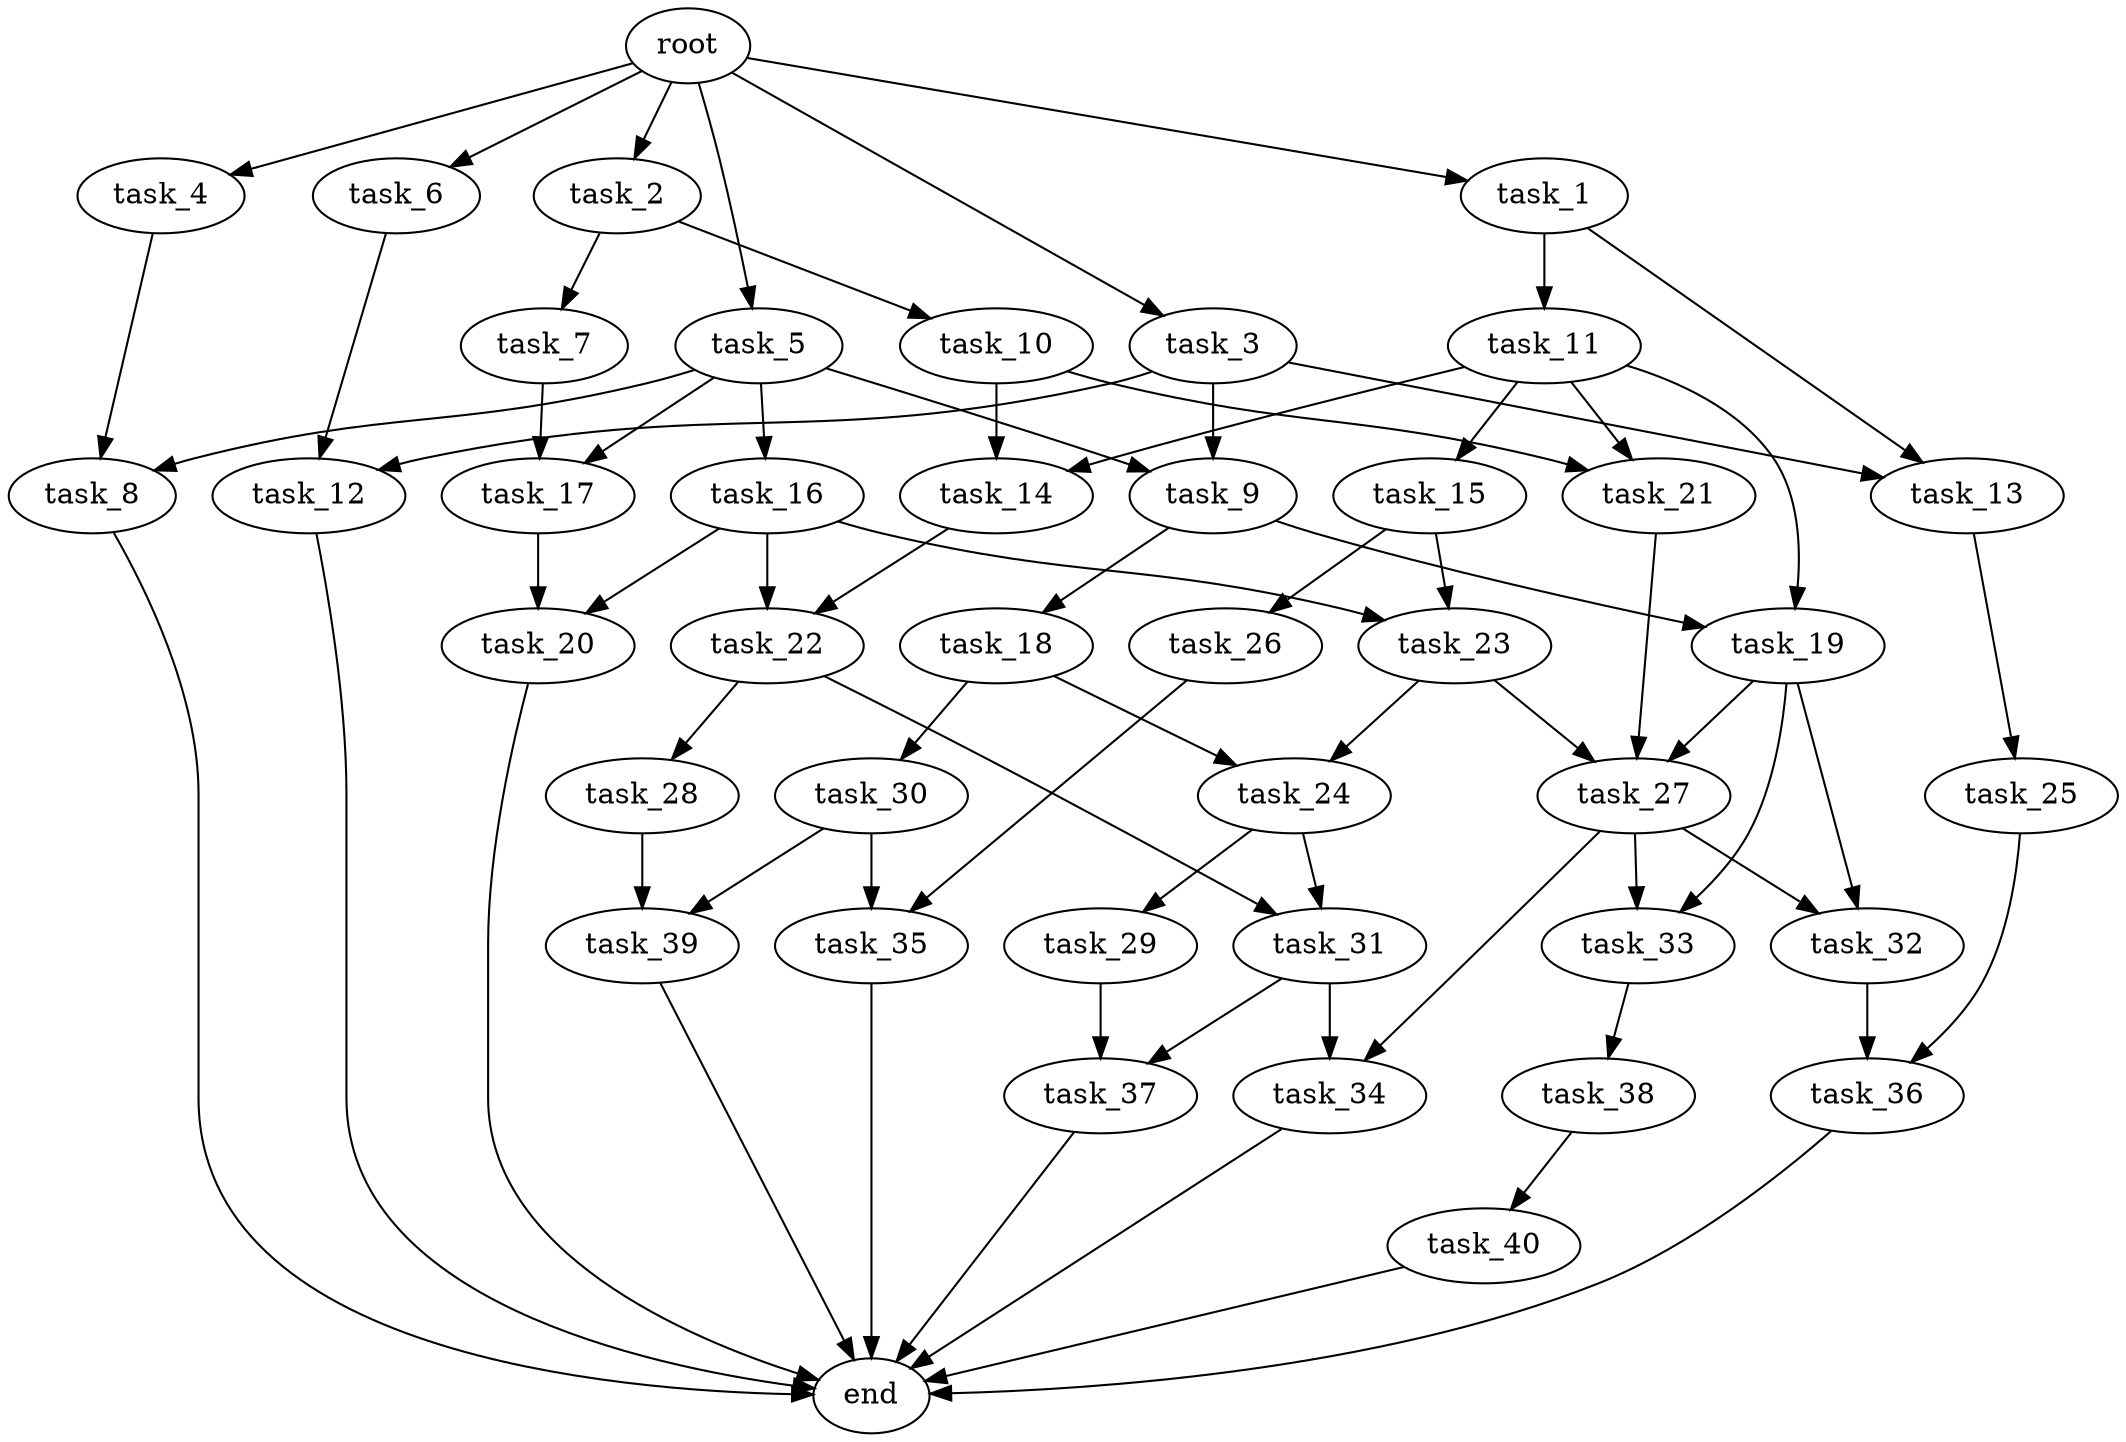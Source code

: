 digraph G {
  root [size="0.000000e+00"];
  task_1 [size="2.156979e+10"];
  task_2 [size="1.650572e+10"];
  task_3 [size="4.906004e+10"];
  task_4 [size="4.839243e+10"];
  task_5 [size="7.999493e+09"];
  task_6 [size="6.019819e+10"];
  task_7 [size="7.705142e+10"];
  task_8 [size="1.319384e+10"];
  task_9 [size="6.520691e+10"];
  task_10 [size="6.749826e+10"];
  task_11 [size="2.841554e+09"];
  task_12 [size="9.591479e+10"];
  task_13 [size="6.954833e+10"];
  task_14 [size="9.638383e+10"];
  task_15 [size="5.348117e+10"];
  task_16 [size="4.752068e+10"];
  task_17 [size="5.447422e+10"];
  task_18 [size="3.524816e+10"];
  task_19 [size="8.406760e+10"];
  task_20 [size="9.359758e+10"];
  task_21 [size="9.407105e+10"];
  task_22 [size="6.849693e+10"];
  task_23 [size="9.001192e+10"];
  task_24 [size="6.983138e+10"];
  task_25 [size="3.088365e+10"];
  task_26 [size="1.153766e+10"];
  task_27 [size="9.178634e+09"];
  task_28 [size="7.699864e+10"];
  task_29 [size="3.288828e+10"];
  task_30 [size="1.884573e+10"];
  task_31 [size="9.538175e+10"];
  task_32 [size="6.721463e+10"];
  task_33 [size="7.856591e+10"];
  task_34 [size="6.369705e+10"];
  task_35 [size="1.817708e+10"];
  task_36 [size="1.247767e+10"];
  task_37 [size="4.577612e+09"];
  task_38 [size="1.211393e+10"];
  task_39 [size="6.934616e+09"];
  task_40 [size="8.421807e+10"];
  end [size="0.000000e+00"];

  root -> task_1 [size="1.000000e-12"];
  root -> task_2 [size="1.000000e-12"];
  root -> task_3 [size="1.000000e-12"];
  root -> task_4 [size="1.000000e-12"];
  root -> task_5 [size="1.000000e-12"];
  root -> task_6 [size="1.000000e-12"];
  task_1 -> task_11 [size="2.841554e+07"];
  task_1 -> task_13 [size="3.477417e+08"];
  task_2 -> task_7 [size="7.705142e+08"];
  task_2 -> task_10 [size="6.749826e+08"];
  task_3 -> task_9 [size="3.260346e+08"];
  task_3 -> task_12 [size="4.795740e+08"];
  task_3 -> task_13 [size="3.477417e+08"];
  task_4 -> task_8 [size="6.596921e+07"];
  task_5 -> task_8 [size="6.596921e+07"];
  task_5 -> task_9 [size="3.260346e+08"];
  task_5 -> task_16 [size="4.752068e+08"];
  task_5 -> task_17 [size="2.723711e+08"];
  task_6 -> task_12 [size="4.795740e+08"];
  task_7 -> task_17 [size="2.723711e+08"];
  task_8 -> end [size="1.000000e-12"];
  task_9 -> task_18 [size="3.524816e+08"];
  task_9 -> task_19 [size="4.203380e+08"];
  task_10 -> task_14 [size="4.819192e+08"];
  task_10 -> task_21 [size="4.703553e+08"];
  task_11 -> task_14 [size="4.819192e+08"];
  task_11 -> task_15 [size="5.348117e+08"];
  task_11 -> task_19 [size="4.203380e+08"];
  task_11 -> task_21 [size="4.703553e+08"];
  task_12 -> end [size="1.000000e-12"];
  task_13 -> task_25 [size="3.088365e+08"];
  task_14 -> task_22 [size="3.424847e+08"];
  task_15 -> task_23 [size="4.500596e+08"];
  task_15 -> task_26 [size="1.153766e+08"];
  task_16 -> task_20 [size="4.679879e+08"];
  task_16 -> task_22 [size="3.424847e+08"];
  task_16 -> task_23 [size="4.500596e+08"];
  task_17 -> task_20 [size="4.679879e+08"];
  task_18 -> task_24 [size="3.491569e+08"];
  task_18 -> task_30 [size="1.884573e+08"];
  task_19 -> task_27 [size="3.059545e+07"];
  task_19 -> task_32 [size="3.360731e+08"];
  task_19 -> task_33 [size="3.928296e+08"];
  task_20 -> end [size="1.000000e-12"];
  task_21 -> task_27 [size="3.059545e+07"];
  task_22 -> task_28 [size="7.699864e+08"];
  task_22 -> task_31 [size="4.769088e+08"];
  task_23 -> task_24 [size="3.491569e+08"];
  task_23 -> task_27 [size="3.059545e+07"];
  task_24 -> task_29 [size="3.288828e+08"];
  task_24 -> task_31 [size="4.769088e+08"];
  task_25 -> task_36 [size="6.238837e+07"];
  task_26 -> task_35 [size="9.088542e+07"];
  task_27 -> task_32 [size="3.360731e+08"];
  task_27 -> task_33 [size="3.928296e+08"];
  task_27 -> task_34 [size="3.184853e+08"];
  task_28 -> task_39 [size="3.467308e+07"];
  task_29 -> task_37 [size="2.288806e+07"];
  task_30 -> task_35 [size="9.088542e+07"];
  task_30 -> task_39 [size="3.467308e+07"];
  task_31 -> task_34 [size="3.184853e+08"];
  task_31 -> task_37 [size="2.288806e+07"];
  task_32 -> task_36 [size="6.238837e+07"];
  task_33 -> task_38 [size="1.211393e+08"];
  task_34 -> end [size="1.000000e-12"];
  task_35 -> end [size="1.000000e-12"];
  task_36 -> end [size="1.000000e-12"];
  task_37 -> end [size="1.000000e-12"];
  task_38 -> task_40 [size="8.421807e+08"];
  task_39 -> end [size="1.000000e-12"];
  task_40 -> end [size="1.000000e-12"];
}
